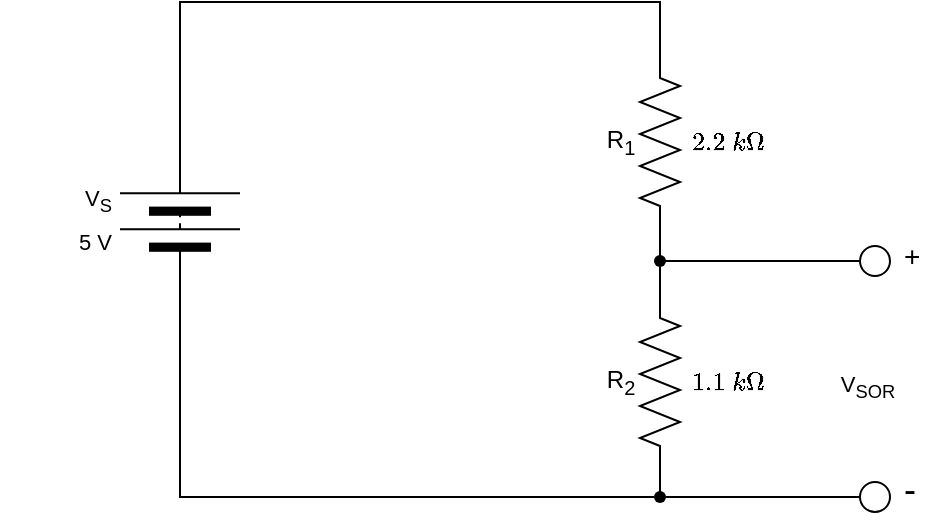 <mxfile version="28.2.5">
  <diagram name="Page-1" id="FtqPRwKNyyrF7hTK9cLB">
    <mxGraphModel dx="544" dy="306" grid="1" gridSize="10" guides="1" tooltips="1" connect="1" arrows="1" fold="1" page="1" pageScale="1" pageWidth="827" pageHeight="1169" math="1" shadow="0">
      <root>
        <mxCell id="0" />
        <mxCell id="1" parent="0" />
        <mxCell id="8TD7Sc-Al0YVAq8Xacdx-14" value="$$2.2\ k\Omega$$" style="text;align=left;verticalAlign=middle;rounded=0;fontFamily=Helvetica;fontSize=11;fontColor=default;labelBackgroundColor=default;convertToSvg=0;html=1;" parent="1" vertex="1">
          <mxGeometry x="414" y="100" width="60" height="20" as="geometry" />
        </mxCell>
        <mxCell id="8TD7Sc-Al0YVAq8Xacdx-13" value="$$1.1\ k\Omega$$" style="text;align=left;verticalAlign=middle;rounded=0;fontFamily=Helvetica;fontSize=11;fontColor=default;labelBackgroundColor=default;convertToSvg=0;html=1;" parent="1" vertex="1">
          <mxGeometry x="414" y="220" width="60" height="20" as="geometry" />
        </mxCell>
        <mxCell id="0l5WWvCzSNFHq4BfdhfD-18" value="" style="edgeStyle=orthogonalEdgeStyle;shape=connector;rounded=0;orthogonalLoop=1;jettySize=auto;html=1;strokeColor=default;align=center;verticalAlign=middle;fontFamily=Helvetica;fontSize=11;fontColor=default;labelBackgroundColor=default;endArrow=none;endFill=0;" edge="1" parent="1" source="8TD7Sc-Al0YVAq8Xacdx-1" target="0l5WWvCzSNFHq4BfdhfD-17">
          <mxGeometry relative="1" as="geometry">
            <Array as="points">
              <mxPoint x="160" y="288" />
            </Array>
          </mxGeometry>
        </mxCell>
        <mxCell id="8TD7Sc-Al0YVAq8Xacdx-1" value="" style="pointerEvents=1;verticalLabelPosition=middle;shadow=0;dashed=0;align=center;html=1;verticalAlign=top;shape=mxgraph.electrical.miscellaneous.batteryStack;rotation=-90;horizontal=1;textDirection=vertical-lr;labelPosition=center;spacingRight=0;spacing=0;spacingTop=-3;spacingLeft=30;convertToSvg=1;" parent="1" vertex="1">
          <mxGeometry x="130" y="120" width="60" height="60" as="geometry" />
        </mxCell>
        <mxCell id="0l5WWvCzSNFHq4BfdhfD-37" style="edgeStyle=orthogonalEdgeStyle;shape=connector;rounded=0;orthogonalLoop=1;jettySize=auto;html=1;exitX=1;exitY=0.5;exitDx=0;exitDy=0;exitPerimeter=0;strokeColor=default;align=center;verticalAlign=middle;fontFamily=Helvetica;fontSize=11;fontColor=default;labelBackgroundColor=default;endArrow=none;endFill=0;" edge="1" parent="1" source="8TD7Sc-Al0YVAq8Xacdx-2" target="0l5WWvCzSNFHq4BfdhfD-34">
          <mxGeometry relative="1" as="geometry" />
        </mxCell>
        <mxCell id="8TD7Sc-Al0YVAq8Xacdx-2" value="R&lt;sub&gt;1&lt;/sub&gt;" style="pointerEvents=1;verticalLabelPosition=top;shadow=0;dashed=0;align=center;html=1;verticalAlign=middle;shape=mxgraph.electrical.resistors.resistor_2;labelPosition=center;convertToSvg=1;rotation=90;horizontal=0;textDirection=ltr;spacing=0;" parent="1" vertex="1">
          <mxGeometry x="350" y="100" width="100" height="20" as="geometry" />
        </mxCell>
        <mxCell id="0l5WWvCzSNFHq4BfdhfD-35" style="edgeStyle=orthogonalEdgeStyle;shape=connector;rounded=0;orthogonalLoop=1;jettySize=auto;html=1;exitX=0;exitY=0.5;exitDx=0;exitDy=0;exitPerimeter=0;strokeColor=default;align=center;verticalAlign=middle;fontFamily=Helvetica;fontSize=11;fontColor=default;labelBackgroundColor=default;endArrow=none;endFill=0;" edge="1" parent="1" source="8TD7Sc-Al0YVAq8Xacdx-3" target="0l5WWvCzSNFHq4BfdhfD-34">
          <mxGeometry relative="1" as="geometry" />
        </mxCell>
        <mxCell id="8TD7Sc-Al0YVAq8Xacdx-3" value="R&lt;sub&gt;2&lt;/sub&gt;" style="pointerEvents=1;verticalLabelPosition=top;shadow=0;dashed=0;align=center;html=1;verticalAlign=middle;shape=mxgraph.electrical.resistors.resistor_2;labelPosition=center;convertToSvg=1;rotation=90;horizontal=0;textDirection=ltr;spacing=0;" parent="1" vertex="1">
          <mxGeometry x="350" y="220" width="100" height="20" as="geometry" />
        </mxCell>
        <mxCell id="8TD7Sc-Al0YVAq8Xacdx-16" value="5 V" style="text;html=1;align=right;verticalAlign=middle;whiteSpace=wrap;rounded=0;fontFamily=Helvetica;fontSize=11;fontColor=default;labelBackgroundColor=default;spacingLeft=0;spacingTop=0;spacingRight=2;convertToSvg=1;" parent="1" vertex="1">
          <mxGeometry x="70" y="150" width="60" height="20" as="geometry" />
        </mxCell>
        <mxCell id="aCz2mAw2sOZBDd4RhNVQ-1" value="V&lt;sub&gt;S&lt;/sub&gt;" style="text;html=1;align=right;verticalAlign=middle;whiteSpace=wrap;rounded=0;fontFamily=Helvetica;fontSize=11;fontColor=default;labelBackgroundColor=default;spacingLeft=0;spacingTop=0;spacingRight=2;convertToSvg=1;" parent="1" vertex="1">
          <mxGeometry x="70" y="130" width="60" height="20" as="geometry" />
        </mxCell>
        <mxCell id="0l5WWvCzSNFHq4BfdhfD-1" value="" style="verticalLabelPosition=bottom;shadow=0;dashed=0;align=center;html=1;verticalAlign=top;strokeWidth=1;shape=ellipse;perimeter=ellipsePerimeter;" vertex="1" parent="1">
          <mxGeometry x="500" y="280" width="15" height="15" as="geometry" />
        </mxCell>
        <mxCell id="0l5WWvCzSNFHq4BfdhfD-6" style="edgeStyle=orthogonalEdgeStyle;rounded=0;orthogonalLoop=1;jettySize=auto;html=1;entryX=1;entryY=0.5;entryDx=0;entryDy=0;entryPerimeter=0;endArrow=none;endFill=0;" edge="1" parent="1" source="0l5WWvCzSNFHq4BfdhfD-17" target="8TD7Sc-Al0YVAq8Xacdx-3">
          <mxGeometry relative="1" as="geometry">
            <Array as="points" />
          </mxGeometry>
        </mxCell>
        <mxCell id="0l5WWvCzSNFHq4BfdhfD-36" style="edgeStyle=orthogonalEdgeStyle;shape=connector;rounded=0;orthogonalLoop=1;jettySize=auto;html=1;exitX=0;exitY=0.5;exitDx=0;exitDy=0;strokeColor=default;align=center;verticalAlign=middle;fontFamily=Helvetica;fontSize=11;fontColor=default;labelBackgroundColor=default;endArrow=none;endFill=0;entryX=0.511;entryY=0.063;entryDx=0;entryDy=0;entryPerimeter=0;" edge="1" parent="1" source="0l5WWvCzSNFHq4BfdhfD-7" target="0l5WWvCzSNFHq4BfdhfD-34">
          <mxGeometry relative="1" as="geometry" />
        </mxCell>
        <mxCell id="0l5WWvCzSNFHq4BfdhfD-7" value="" style="verticalLabelPosition=bottom;shadow=0;dashed=0;align=center;html=1;verticalAlign=top;strokeWidth=1;shape=ellipse;perimeter=ellipsePerimeter;fontFamily=Helvetica;fontSize=11;fontColor=default;labelBackgroundColor=default;" vertex="1" parent="1">
          <mxGeometry x="500" y="162" width="15" height="15" as="geometry" />
        </mxCell>
        <mxCell id="0l5WWvCzSNFHq4BfdhfD-19" value="" style="edgeStyle=orthogonalEdgeStyle;rounded=0;orthogonalLoop=1;jettySize=auto;html=1;entryDx=0;entryDy=0;entryPerimeter=0;endArrow=none;endFill=0;" edge="1" parent="1" source="0l5WWvCzSNFHq4BfdhfD-1" target="0l5WWvCzSNFHq4BfdhfD-17">
          <mxGeometry relative="1" as="geometry">
            <mxPoint x="500" y="288" as="sourcePoint" />
            <mxPoint x="400" y="280" as="targetPoint" />
            <Array as="points">
              <mxPoint x="455" y="288" />
            </Array>
          </mxGeometry>
        </mxCell>
        <mxCell id="0l5WWvCzSNFHq4BfdhfD-17" value="" style="shape=waypoint;sketch=0;size=6;pointerEvents=1;points=[];fillColor=default;resizable=0;rotatable=0;perimeter=centerPerimeter;snapToPoint=1;verticalAlign=top;shadow=0;dashed=0;horizontal=1;textDirection=vertical-lr;spacingRight=0;spacing=0;spacingTop=-3;spacingLeft=30;" vertex="1" parent="1">
          <mxGeometry x="390" y="277.5" width="20" height="20" as="geometry" />
        </mxCell>
        <mxCell id="0l5WWvCzSNFHq4BfdhfD-22" style="edgeStyle=orthogonalEdgeStyle;shape=connector;rounded=0;orthogonalLoop=1;jettySize=auto;html=1;exitX=1;exitY=0.5;exitDx=0;exitDy=0;entryX=0;entryY=0.5;entryDx=0;entryDy=0;entryPerimeter=0;strokeColor=default;align=center;verticalAlign=middle;fontFamily=Helvetica;fontSize=11;fontColor=default;labelBackgroundColor=default;endArrow=none;endFill=0;" edge="1" parent="1" source="8TD7Sc-Al0YVAq8Xacdx-1" target="8TD7Sc-Al0YVAq8Xacdx-2">
          <mxGeometry relative="1" as="geometry" />
        </mxCell>
        <mxCell id="0l5WWvCzSNFHq4BfdhfD-34" value="" style="shape=waypoint;sketch=0;fillStyle=solid;size=6;pointerEvents=1;points=[];fillColor=none;resizable=0;rotatable=0;perimeter=centerPerimeter;snapToPoint=1;fontFamily=Helvetica;fontSize=11;fontColor=default;labelBackgroundColor=default;" vertex="1" parent="1">
          <mxGeometry x="390" y="159.5" width="20" height="20" as="geometry" />
        </mxCell>
        <mxCell id="0l5WWvCzSNFHq4BfdhfD-38" value="V&lt;sub&gt;SOR&lt;/sub&gt;" style="text;strokeColor=none;align=center;fillColor=none;html=1;verticalAlign=middle;whiteSpace=wrap;rounded=0;fontFamily=Helvetica;fontSize=11;fontColor=default;labelBackgroundColor=default;convertToSvg=1;" vertex="1" parent="1">
          <mxGeometry x="474" y="225" width="60" height="15" as="geometry" />
        </mxCell>
        <mxCell id="0l5WWvCzSNFHq4BfdhfD-39" value="&lt;div align=&quot;left&quot;&gt;+&lt;/div&gt;" style="text;strokeColor=none;align=left;fillColor=none;html=1;verticalAlign=middle;whiteSpace=wrap;rounded=0;fontFamily=Helvetica;fontSize=14;fontColor=default;labelBackgroundColor=default;convertToSvg=1;" vertex="1" parent="1">
          <mxGeometry x="520" y="157" width="20" height="20" as="geometry" />
        </mxCell>
        <mxCell id="0l5WWvCzSNFHq4BfdhfD-40" value="-" style="text;strokeColor=none;align=left;fillColor=none;html=1;verticalAlign=middle;whiteSpace=wrap;rounded=0;fontFamily=Helvetica;fontSize=18;fontColor=default;labelBackgroundColor=default;convertToSvg=1;" vertex="1" parent="1">
          <mxGeometry x="520" y="270" width="20" height="27.5" as="geometry" />
        </mxCell>
      </root>
    </mxGraphModel>
  </diagram>
</mxfile>
